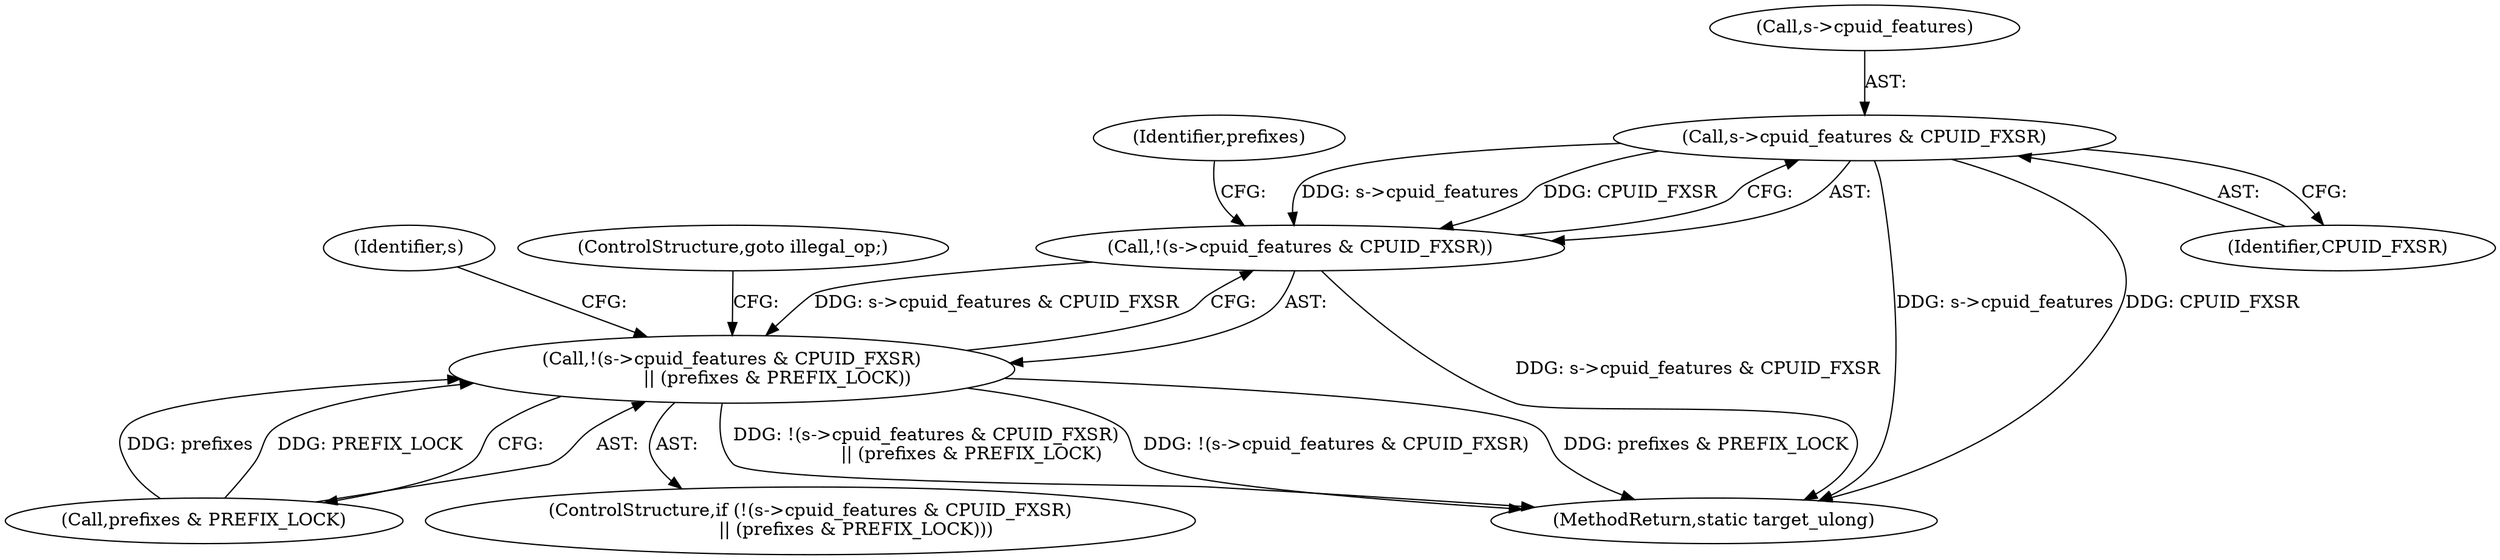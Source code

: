 digraph "0_qemu_30663fd26c0307e414622c7a8607fbc04f92ec14@pointer" {
"1011118" [label="(Call,s->cpuid_features & CPUID_FXSR)"];
"1011117" [label="(Call,!(s->cpuid_features & CPUID_FXSR))"];
"1011116" [label="(Call,!(s->cpuid_features & CPUID_FXSR)\n                || (prefixes & PREFIX_LOCK))"];
"1011122" [label="(Identifier,CPUID_FXSR)"];
"1011123" [label="(Call,prefixes & PREFIX_LOCK)"];
"1011840" [label="(MethodReturn,static target_ulong)"];
"1011118" [label="(Call,s->cpuid_features & CPUID_FXSR)"];
"1011117" [label="(Call,!(s->cpuid_features & CPUID_FXSR))"];
"1011116" [label="(Call,!(s->cpuid_features & CPUID_FXSR)\n                || (prefixes & PREFIX_LOCK))"];
"1011124" [label="(Identifier,prefixes)"];
"1011132" [label="(Identifier,s)"];
"1011119" [label="(Call,s->cpuid_features)"];
"1011115" [label="(ControlStructure,if (!(s->cpuid_features & CPUID_FXSR)\n                || (prefixes & PREFIX_LOCK)))"];
"1011127" [label="(ControlStructure,goto illegal_op;)"];
"1011118" -> "1011117"  [label="AST: "];
"1011118" -> "1011122"  [label="CFG: "];
"1011119" -> "1011118"  [label="AST: "];
"1011122" -> "1011118"  [label="AST: "];
"1011117" -> "1011118"  [label="CFG: "];
"1011118" -> "1011840"  [label="DDG: s->cpuid_features"];
"1011118" -> "1011840"  [label="DDG: CPUID_FXSR"];
"1011118" -> "1011117"  [label="DDG: s->cpuid_features"];
"1011118" -> "1011117"  [label="DDG: CPUID_FXSR"];
"1011117" -> "1011116"  [label="AST: "];
"1011124" -> "1011117"  [label="CFG: "];
"1011116" -> "1011117"  [label="CFG: "];
"1011117" -> "1011840"  [label="DDG: s->cpuid_features & CPUID_FXSR"];
"1011117" -> "1011116"  [label="DDG: s->cpuid_features & CPUID_FXSR"];
"1011116" -> "1011115"  [label="AST: "];
"1011116" -> "1011123"  [label="CFG: "];
"1011123" -> "1011116"  [label="AST: "];
"1011127" -> "1011116"  [label="CFG: "];
"1011132" -> "1011116"  [label="CFG: "];
"1011116" -> "1011840"  [label="DDG: prefixes & PREFIX_LOCK"];
"1011116" -> "1011840"  [label="DDG: !(s->cpuid_features & CPUID_FXSR)\n                || (prefixes & PREFIX_LOCK)"];
"1011116" -> "1011840"  [label="DDG: !(s->cpuid_features & CPUID_FXSR)"];
"1011123" -> "1011116"  [label="DDG: prefixes"];
"1011123" -> "1011116"  [label="DDG: PREFIX_LOCK"];
}
